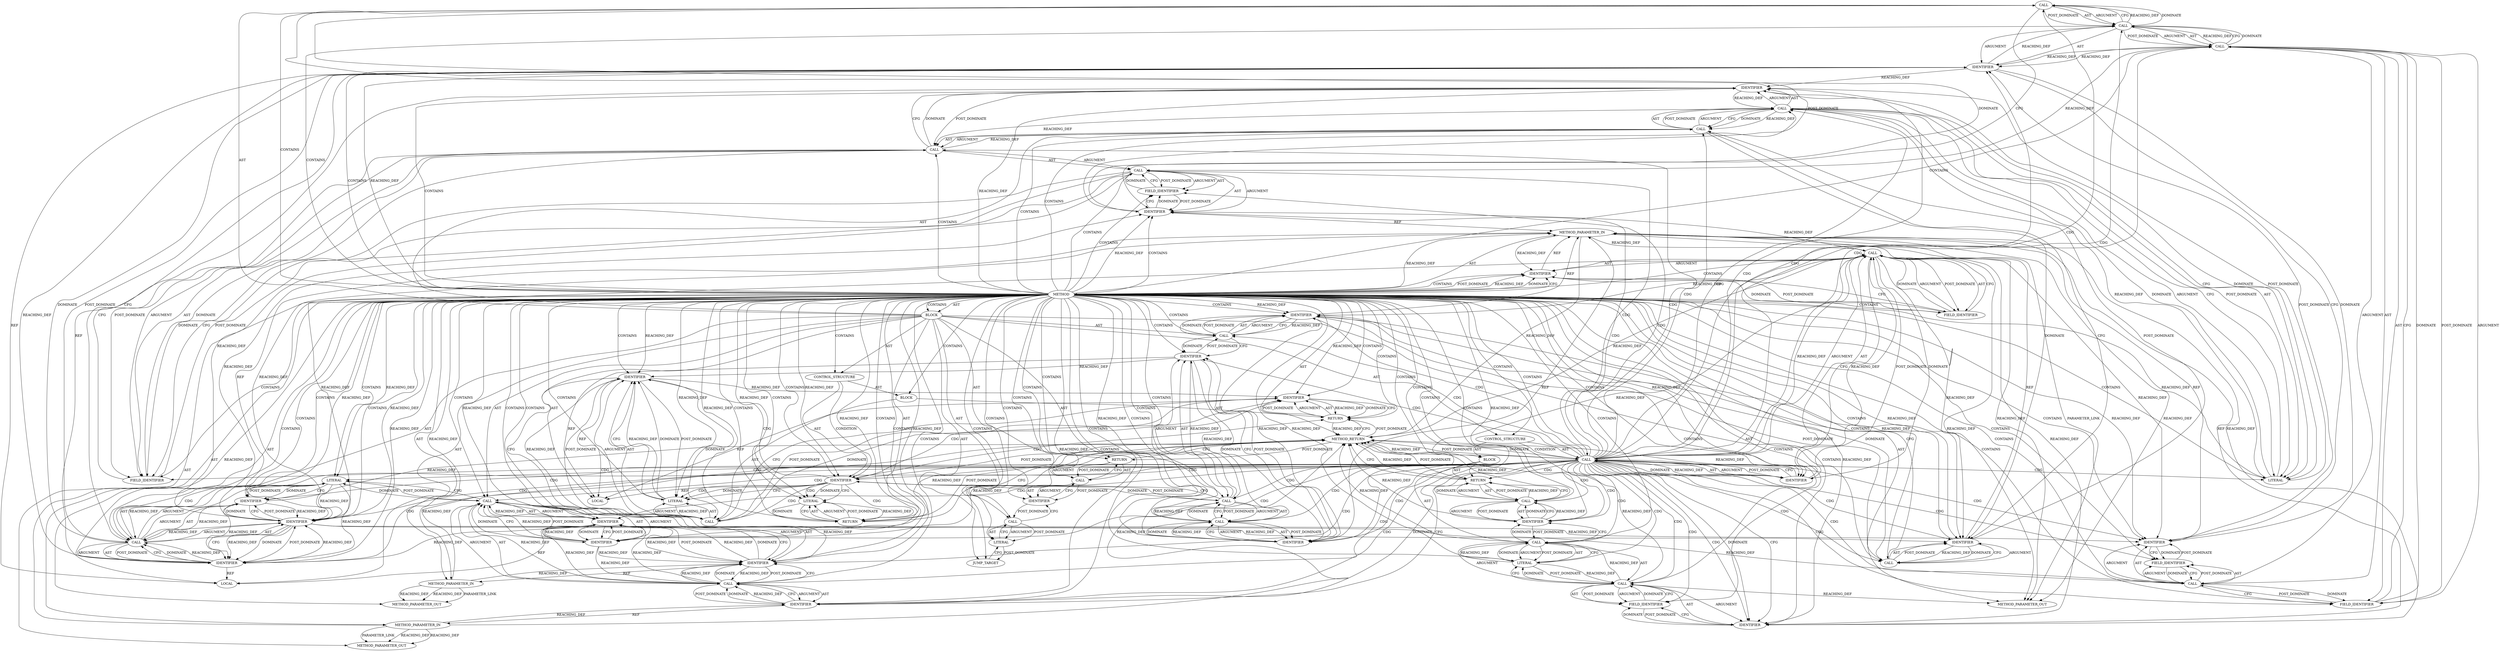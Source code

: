 digraph {
  7905 [label=CALL ORDER=6 ARGUMENT_INDEX=-1 CODE="WARN_ON(connect_seq <= con->v2.connect_seq)" COLUMN_NUMBER=2 METHOD_FULL_NAME="WARN_ON" LINE_NUMBER=2419 TYPE_FULL_NAME="<empty>" DISPATCH_TYPE="STATIC_DISPATCH" SIGNATURE="" NAME="WARN_ON"]
  7924 [label=CALL ORDER=9 ARGUMENT_INDEX=-1 CODE="reset_out_kvecs(con)" COLUMN_NUMBER=2 METHOD_FULL_NAME="reset_out_kvecs" LINE_NUMBER=2424 TYPE_FULL_NAME="<empty>" DISPATCH_TYPE="STATIC_DISPATCH" SIGNATURE="" NAME="reset_out_kvecs"]
  7891 [label=RETURN ORDER=2 ARGUMENT_INDEX=-1 CODE="return -EINVAL;" COLUMN_NUMBER=3 LINE_NUMBER=2413]
  7879 [label=CONTROL_STRUCTURE CONTROL_STRUCTURE_TYPE="IF" ORDER=3 PARSER_TYPE_NAME="CASTIfStatement" ARGUMENT_INDEX=-1 CODE="if (con->state != CEPH_CON_S_V2_SESSION_RECONNECT)" COLUMN_NUMBER=2 LINE_NUMBER=2411]
  7892 [label=CALL ORDER=1 ARGUMENT_INDEX=-1 CODE="-EINVAL" COLUMN_NUMBER=10 METHOD_FULL_NAME="<operator>.minus" LINE_NUMBER=2413 TYPE_FULL_NAME="<empty>" DISPATCH_TYPE="STATIC_DISPATCH" SIGNATURE="" NAME="<operator>.minus"]
  7913 [label=CALL ORDER=7 ARGUMENT_INDEX=-1 CODE="con->v2.connect_seq = connect_seq + 1" COLUMN_NUMBER=2 METHOD_FULL_NAME="<operator>.assignment" LINE_NUMBER=2420 TYPE_FULL_NAME="<empty>" DISPATCH_TYPE="STATIC_DISPATCH" SIGNATURE="" NAME="<operator>.assignment"]
  13186 [label=METHOD_PARAMETER_OUT ORDER=2 CODE="void *p" IS_VARIADIC=false COLUMN_NUMBER=6 LINE_NUMBER=2406 TYPE_FULL_NAME="void*" EVALUATION_STRATEGY="BY_VALUE" INDEX=2 NAME="p"]
  7925 [label=IDENTIFIER ORDER=1 ARGUMENT_INDEX=1 CODE="con" COLUMN_NUMBER=18 LINE_NUMBER=2424 TYPE_FULL_NAME="ceph_connection*" NAME="con"]
  7886 [label=CALL ORDER=1 ARGUMENT_INDEX=-1 CODE="con->error_msg = \"protocol error, unexpected session_retry\"" COLUMN_NUMBER=3 METHOD_FULL_NAME="<operator>.assignment" LINE_NUMBER=2412 TYPE_FULL_NAME="<empty>" DISPATCH_TYPE="STATIC_DISPATCH" SIGNATURE="" NAME="<operator>.assignment"]
  7939 [label=LITERAL ORDER=1 ARGUMENT_INDEX=-1 CODE="0" COLUMN_NUMBER=9 LINE_NUMBER=2431 TYPE_FULL_NAME="int"]
  7919 [label=CALL ORDER=2 ARGUMENT_INDEX=2 CODE="connect_seq + 1" COLUMN_NUMBER=24 METHOD_FULL_NAME="<operator>.addition" LINE_NUMBER=2420 TYPE_FULL_NAME="<empty>" DISPATCH_TYPE="STATIC_DISPATCH" SIGNATURE="" NAME="<operator>.addition"]
  7878 [label=LOCAL ORDER=2 CODE="int ret" COLUMN_NUMBER=6 LINE_NUMBER=2409 TYPE_FULL_NAME="int" NAME="ret"]
  7921 [label=LITERAL ORDER=2 ARGUMENT_INDEX=2 CODE="1" COLUMN_NUMBER=38 LINE_NUMBER=2420 TYPE_FULL_NAME="int"]
  7945 [label=IDENTIFIER ORDER=1 ARGUMENT_INDEX=1 CODE="EINVAL" COLUMN_NUMBER=10 LINE_NUMBER=2435 TYPE_FULL_NAME="ANY" NAME="EINVAL"]
  7923 [label=IDENTIFIER ORDER=1 ARGUMENT_INDEX=1 CODE="con" COLUMN_NUMBER=17 LINE_NUMBER=2422 TYPE_FULL_NAME="ceph_connection*" NAME="con"]
  7898 [label=IDENTIFIER ORDER=3 ARGUMENT_INDEX=3 CODE="connect_seq" COLUMN_NUMBER=31 LINE_NUMBER=2416 TYPE_FULL_NAME="u64" NAME="connect_seq"]
  7929 [label=IDENTIFIER ORDER=1 ARGUMENT_INDEX=1 CODE="con" COLUMN_NUMBER=34 LINE_NUMBER=2425 TYPE_FULL_NAME="ceph_connection*" NAME="con"]
  7907 [label=IDENTIFIER ORDER=1 ARGUMENT_INDEX=1 CODE="connect_seq" COLUMN_NUMBER=10 LINE_NUMBER=2419 TYPE_FULL_NAME="u64" NAME="connect_seq"]
  7943 [label=RETURN ORDER=15 ARGUMENT_INDEX=-1 CODE="return -EINVAL;" COLUMN_NUMBER=2 LINE_NUMBER=2435]
  7926 [label=CALL ORDER=10 ARGUMENT_INDEX=-1 CODE="ret = prepare_session_reconnect(con)" COLUMN_NUMBER=2 METHOD_FULL_NAME="<operator>.assignment" LINE_NUMBER=2425 TYPE_FULL_NAME="<empty>" DISPATCH_TYPE="STATIC_DISPATCH" SIGNATURE="" NAME="<operator>.assignment"]
  7909 [label=CALL ORDER=1 ARGUMENT_INDEX=1 CODE="con->v2" COLUMN_NUMBER=25 METHOD_FULL_NAME="<operator>.indirectFieldAccess" LINE_NUMBER=2419 TYPE_FULL_NAME="<empty>" DISPATCH_TYPE="STATIC_DISPATCH" SIGNATURE="" NAME="<operator>.indirectFieldAccess"]
  7911 [label=FIELD_IDENTIFIER ORDER=2 ARGUMENT_INDEX=2 CODE="v2" COLUMN_NUMBER=25 LINE_NUMBER=2419 CANONICAL_NAME="v2"]
  7889 [label=FIELD_IDENTIFIER ORDER=2 ARGUMENT_INDEX=2 CODE="error_msg" COLUMN_NUMBER=3 LINE_NUMBER=2412 CANONICAL_NAME="error_msg"]
  7917 [label=FIELD_IDENTIFIER ORDER=2 ARGUMENT_INDEX=2 CODE="v2" COLUMN_NUMBER=2 LINE_NUMBER=2420 CANONICAL_NAME="v2"]
  7902 [label=IDENTIFIER ORDER=2 ARGUMENT_INDEX=2 CODE="__func__" COLUMN_NUMBER=39 LINE_NUMBER=2418 TYPE_FULL_NAME="ANY" NAME="__func__"]
  7940 [label=JUMP_TARGET ORDER=13 PARSER_TYPE_NAME="CASTLabelStatement" ARGUMENT_INDEX=-1 CODE="bad:
	pr_err(\"failed to decode session_retry\\n\");" COLUMN_NUMBER=1 LINE_NUMBER=2433 NAME="bad"]
  7920 [label=IDENTIFIER ORDER=1 ARGUMENT_INDEX=1 CODE="connect_seq" COLUMN_NUMBER=24 LINE_NUMBER=2420 TYPE_FULL_NAME="u64" NAME="connect_seq"]
  7894 [label=CALL ORDER=4 ARGUMENT_INDEX=-1 CODE="ceph_decode_64_safe(&p, end, connect_seq, bad)" COLUMN_NUMBER=2 METHOD_FULL_NAME="ceph_decode_64_safe" LINE_NUMBER=2416 TYPE_FULL_NAME="<empty>" DISPATCH_TYPE="STATIC_DISPATCH" SIGNATURE="" NAME="ceph_decode_64_safe"]
  13187 [label=METHOD_PARAMETER_OUT ORDER=3 CODE="void *end" IS_VARIADIC=false COLUMN_NUMBER=15 LINE_NUMBER=2406 TYPE_FULL_NAME="void*" EVALUATION_STRATEGY="BY_VALUE" INDEX=3 NAME="end"]
  7881 [label=CALL ORDER=1 ARGUMENT_INDEX=1 CODE="con->state" COLUMN_NUMBER=6 METHOD_FULL_NAME="<operator>.indirectFieldAccess" LINE_NUMBER=2411 TYPE_FULL_NAME="<empty>" DISPATCH_TYPE="STATIC_DISPATCH" SIGNATURE="" NAME="<operator>.indirectFieldAccess"]
  7895 [label=CALL ORDER=1 ARGUMENT_INDEX=1 CODE="&p" COLUMN_NUMBER=22 METHOD_FULL_NAME="<operator>.addressOf" LINE_NUMBER=2416 TYPE_FULL_NAME="<empty>" DISPATCH_TYPE="STATIC_DISPATCH" SIGNATURE="" NAME="<operator>.addressOf"]
  7885 [label=BLOCK ORDER=2 ARGUMENT_INDEX=-1 CODE="{
		con->error_msg = \"protocol error, unexpected session_retry\";
		return -EINVAL;
	}" COLUMN_NUMBER=53 LINE_NUMBER=2411 TYPE_FULL_NAME="void"]
  7941 [label=CALL ORDER=14 ARGUMENT_INDEX=-1 CODE="pr_err(\"failed to decode session_retry\\n\")" COLUMN_NUMBER=2 METHOD_FULL_NAME="pr_err" LINE_NUMBER=2434 TYPE_FULL_NAME="<empty>" DISPATCH_TYPE="STATIC_DISPATCH" SIGNATURE="" NAME="pr_err"]
  7882 [label=IDENTIFIER ORDER=1 ARGUMENT_INDEX=1 CODE="con" COLUMN_NUMBER=6 LINE_NUMBER=2411 TYPE_FULL_NAME="ceph_connection*" NAME="con"]
  7935 [label=IDENTIFIER ORDER=2 ARGUMENT_INDEX=2 CODE="ret" COLUMN_NUMBER=59 LINE_NUMBER=2427 TYPE_FULL_NAME="int" NAME="ret"]
  7936 [label=RETURN ORDER=2 ARGUMENT_INDEX=-1 CODE="return ret;" COLUMN_NUMBER=3 LINE_NUMBER=2428]
  7931 [label=IDENTIFIER ORDER=1 ARGUMENT_INDEX=-1 CODE="ret" COLUMN_NUMBER=6 LINE_NUMBER=2426 TYPE_FULL_NAME="int" NAME="ret"]
  7944 [label=CALL ORDER=1 ARGUMENT_INDEX=-1 CODE="-EINVAL" COLUMN_NUMBER=9 METHOD_FULL_NAME="<operator>.minus" LINE_NUMBER=2435 TYPE_FULL_NAME="<empty>" DISPATCH_TYPE="STATIC_DISPATCH" SIGNATURE="" NAME="<operator>.minus"]
  7914 [label=CALL ORDER=1 ARGUMENT_INDEX=1 CODE="con->v2.connect_seq" COLUMN_NUMBER=2 METHOD_FULL_NAME="<operator>.fieldAccess" LINE_NUMBER=2420 TYPE_FULL_NAME="<empty>" DISPATCH_TYPE="STATIC_DISPATCH" SIGNATURE="" NAME="<operator>.fieldAccess"]
  7884 [label=IDENTIFIER ORDER=2 ARGUMENT_INDEX=2 CODE="CEPH_CON_S_V2_SESSION_RECONNECT" COLUMN_NUMBER=20 LINE_NUMBER=2411 TYPE_FULL_NAME="ANY" NAME="CEPH_CON_S_V2_SESSION_RECONNECT"]
  7918 [label=FIELD_IDENTIFIER ORDER=2 ARGUMENT_INDEX=2 CODE="connect_seq" COLUMN_NUMBER=2 LINE_NUMBER=2420 CANONICAL_NAME="connect_seq"]
  7873 [label=METHOD_PARAMETER_IN ORDER=1 CODE="struct ceph_connection *con" IS_VARIADIC=false COLUMN_NUMBER=34 LINE_NUMBER=2405 TYPE_FULL_NAME="ceph_connection*" EVALUATION_STRATEGY="BY_VALUE" INDEX=1 NAME="con"]
  7937 [label=IDENTIFIER ORDER=1 ARGUMENT_INDEX=-1 CODE="ret" COLUMN_NUMBER=10 LINE_NUMBER=2428 TYPE_FULL_NAME="int" NAME="ret"]
  7928 [label=CALL ORDER=2 ARGUMENT_INDEX=2 CODE="prepare_session_reconnect(con)" COLUMN_NUMBER=8 METHOD_FULL_NAME="prepare_session_reconnect" LINE_NUMBER=2425 TYPE_FULL_NAME="<empty>" DISPATCH_TYPE="STATIC_DISPATCH" SIGNATURE="" NAME="prepare_session_reconnect"]
  7877 [label=LOCAL ORDER=1 CODE="u64 connect_seq" COLUMN_NUMBER=6 LINE_NUMBER=2408 TYPE_FULL_NAME="u64" NAME="connect_seq"]
  7933 [label=CALL ORDER=1 ARGUMENT_INDEX=-1 CODE="pr_err(\"prepare_session_reconnect (cseq) failed: %d\\n\", ret)" COLUMN_NUMBER=3 METHOD_FULL_NAME="pr_err" LINE_NUMBER=2427 TYPE_FULL_NAME="<empty>" DISPATCH_TYPE="STATIC_DISPATCH" SIGNATURE="" NAME="pr_err"]
  7874 [label=METHOD_PARAMETER_IN ORDER=2 CODE="void *p" IS_VARIADIC=false COLUMN_NUMBER=6 LINE_NUMBER=2406 TYPE_FULL_NAME="void*" EVALUATION_STRATEGY="BY_VALUE" INDEX=2 NAME="p"]
  7872 [label=METHOD COLUMN_NUMBER=1 LINE_NUMBER=2405 COLUMN_NUMBER_END=1 IS_EXTERNAL=false SIGNATURE="int process_session_retry (ceph_connection*,void*,void*)" NAME="process_session_retry" AST_PARENT_TYPE="TYPE_DECL" AST_PARENT_FULL_NAME="file_code_old-a282a2f-decode_preamble-523.c:<global>" ORDER=97 CODE="static int process_session_retry(struct ceph_connection *con,
				 void *p, void *end)
{
	u64 connect_seq;
	int ret;

	if (con->state != CEPH_CON_S_V2_SESSION_RECONNECT) {
		con->error_msg = \"protocol error, unexpected session_retry\";
		return -EINVAL;
	}

	ceph_decode_64_safe(&p, end, connect_seq, bad);

	dout(\"%s con %p connect_seq %llu\\n\", __func__, con, connect_seq);
	WARN_ON(connect_seq <= con->v2.connect_seq);
	con->v2.connect_seq = connect_seq + 1;

	free_conn_bufs(con);

	reset_out_kvecs(con);
	ret = prepare_session_reconnect(con);
	if (ret) {
		pr_err(\"prepare_session_reconnect (cseq) failed: %d\\n\", ret);
		return ret;
	}

	return 0;

bad:
	pr_err(\"failed to decode session_retry\\n\");
	return -EINVAL;
}" FULL_NAME="process_session_retry" LINE_NUMBER_END=2436 FILENAME="file_code_old-a282a2f-decode_preamble-523.c"]
  7922 [label=CALL ORDER=8 ARGUMENT_INDEX=-1 CODE="free_conn_bufs(con)" COLUMN_NUMBER=2 METHOD_FULL_NAME="free_conn_bufs" LINE_NUMBER=2422 TYPE_FULL_NAME="<empty>" DISPATCH_TYPE="STATIC_DISPATCH" SIGNATURE="" NAME="free_conn_bufs"]
  7903 [label=IDENTIFIER ORDER=3 ARGUMENT_INDEX=3 CODE="con" COLUMN_NUMBER=49 LINE_NUMBER=2418 TYPE_FULL_NAME="ceph_connection*" NAME="con"]
  7904 [label=IDENTIFIER ORDER=4 ARGUMENT_INDEX=4 CODE="connect_seq" COLUMN_NUMBER=54 LINE_NUMBER=2418 TYPE_FULL_NAME="u64" NAME="connect_seq"]
  7890 [label=LITERAL ORDER=2 ARGUMENT_INDEX=2 CODE="\"protocol error, unexpected session_retry\"" COLUMN_NUMBER=20 LINE_NUMBER=2412 TYPE_FULL_NAME="char"]
  7930 [label=CONTROL_STRUCTURE CONTROL_STRUCTURE_TYPE="IF" ORDER=11 PARSER_TYPE_NAME="CASTIfStatement" ARGUMENT_INDEX=-1 CODE="if (ret)" COLUMN_NUMBER=2 LINE_NUMBER=2426]
  7906 [label=CALL ORDER=1 ARGUMENT_INDEX=1 CODE="connect_seq <= con->v2.connect_seq" COLUMN_NUMBER=10 METHOD_FULL_NAME="<operator>.lessEqualsThan" LINE_NUMBER=2419 TYPE_FULL_NAME="<empty>" DISPATCH_TYPE="STATIC_DISPATCH" SIGNATURE="" NAME="<operator>.lessEqualsThan"]
  7888 [label=IDENTIFIER ORDER=1 ARGUMENT_INDEX=1 CODE="con" COLUMN_NUMBER=3 LINE_NUMBER=2412 TYPE_FULL_NAME="ceph_connection*" NAME="con"]
  7900 [label=CALL ORDER=5 ARGUMENT_INDEX=-1 CODE="dout(\"%s con %p connect_seq %llu\\n\", __func__, con, connect_seq)" COLUMN_NUMBER=2 METHOD_FULL_NAME="dout" LINE_NUMBER=2418 TYPE_FULL_NAME="<empty>" DISPATCH_TYPE="STATIC_DISPATCH" SIGNATURE="" NAME="dout"]
  7875 [label=METHOD_PARAMETER_IN ORDER=3 CODE="void *end" IS_VARIADIC=false COLUMN_NUMBER=15 LINE_NUMBER=2406 TYPE_FULL_NAME="void*" EVALUATION_STRATEGY="BY_VALUE" INDEX=3 NAME="end"]
  7897 [label=IDENTIFIER ORDER=2 ARGUMENT_INDEX=2 CODE="end" COLUMN_NUMBER=26 LINE_NUMBER=2416 TYPE_FULL_NAME="void*" NAME="end"]
  7942 [label=LITERAL ORDER=1 ARGUMENT_INDEX=1 CODE="\"failed to decode session_retry\\n\"" COLUMN_NUMBER=9 LINE_NUMBER=2434 TYPE_FULL_NAME="char"]
  7896 [label=IDENTIFIER ORDER=1 ARGUMENT_INDEX=1 CODE="p" COLUMN_NUMBER=23 LINE_NUMBER=2416 TYPE_FULL_NAME="void*" NAME="p"]
  7932 [label=BLOCK ORDER=2 ARGUMENT_INDEX=-1 CODE="{
		pr_err(\"prepare_session_reconnect (cseq) failed: %d\\n\", ret);
		return ret;
	}" COLUMN_NUMBER=11 LINE_NUMBER=2426 TYPE_FULL_NAME="void"]
  7887 [label=CALL ORDER=1 ARGUMENT_INDEX=1 CODE="con->error_msg" COLUMN_NUMBER=3 METHOD_FULL_NAME="<operator>.indirectFieldAccess" LINE_NUMBER=2412 TYPE_FULL_NAME="<empty>" DISPATCH_TYPE="STATIC_DISPATCH" SIGNATURE="" NAME="<operator>.indirectFieldAccess"]
  7899 [label=IDENTIFIER ORDER=4 ARGUMENT_INDEX=4 CODE="bad" COLUMN_NUMBER=44 LINE_NUMBER=2416 TYPE_FULL_NAME="ANY" NAME="bad"]
  7880 [label=CALL ORDER=1 ARGUMENT_INDEX=-1 CODE="con->state != CEPH_CON_S_V2_SESSION_RECONNECT" COLUMN_NUMBER=6 METHOD_FULL_NAME="<operator>.notEquals" LINE_NUMBER=2411 TYPE_FULL_NAME="<empty>" DISPATCH_TYPE="STATIC_DISPATCH" SIGNATURE="" NAME="<operator>.notEquals"]
  7893 [label=IDENTIFIER ORDER=1 ARGUMENT_INDEX=1 CODE="EINVAL" COLUMN_NUMBER=11 LINE_NUMBER=2413 TYPE_FULL_NAME="ANY" NAME="EINVAL"]
  7938 [label=RETURN ORDER=12 ARGUMENT_INDEX=-1 CODE="return 0;" COLUMN_NUMBER=2 LINE_NUMBER=2431]
  7901 [label=LITERAL ORDER=1 ARGUMENT_INDEX=1 CODE="\"%s con %p connect_seq %llu\\n\"" COLUMN_NUMBER=7 LINE_NUMBER=2418 TYPE_FULL_NAME="char"]
  13185 [label=METHOD_PARAMETER_OUT ORDER=1 CODE="struct ceph_connection *con" IS_VARIADIC=false COLUMN_NUMBER=34 LINE_NUMBER=2405 TYPE_FULL_NAME="ceph_connection*" EVALUATION_STRATEGY="BY_VALUE" INDEX=1 NAME="con"]
  7916 [label=IDENTIFIER ORDER=1 ARGUMENT_INDEX=1 CODE="con" COLUMN_NUMBER=2 LINE_NUMBER=2420 TYPE_FULL_NAME="ceph_connection*" NAME="con"]
  7912 [label=FIELD_IDENTIFIER ORDER=2 ARGUMENT_INDEX=2 CODE="connect_seq" COLUMN_NUMBER=25 LINE_NUMBER=2419 CANONICAL_NAME="connect_seq"]
  7927 [label=IDENTIFIER ORDER=1 ARGUMENT_INDEX=1 CODE="ret" COLUMN_NUMBER=2 LINE_NUMBER=2425 TYPE_FULL_NAME="int" NAME="ret"]
  7910 [label=IDENTIFIER ORDER=1 ARGUMENT_INDEX=1 CODE="con" COLUMN_NUMBER=25 LINE_NUMBER=2419 TYPE_FULL_NAME="ceph_connection*" NAME="con"]
  7908 [label=CALL ORDER=2 ARGUMENT_INDEX=2 CODE="con->v2.connect_seq" COLUMN_NUMBER=25 METHOD_FULL_NAME="<operator>.fieldAccess" LINE_NUMBER=2419 TYPE_FULL_NAME="<empty>" DISPATCH_TYPE="STATIC_DISPATCH" SIGNATURE="" NAME="<operator>.fieldAccess"]
  7883 [label=FIELD_IDENTIFIER ORDER=2 ARGUMENT_INDEX=2 CODE="state" COLUMN_NUMBER=6 LINE_NUMBER=2411 CANONICAL_NAME="state"]
  7915 [label=CALL ORDER=1 ARGUMENT_INDEX=1 CODE="con->v2" COLUMN_NUMBER=2 METHOD_FULL_NAME="<operator>.indirectFieldAccess" LINE_NUMBER=2420 TYPE_FULL_NAME="<empty>" DISPATCH_TYPE="STATIC_DISPATCH" SIGNATURE="" NAME="<operator>.indirectFieldAccess"]
  7946 [label=METHOD_RETURN ORDER=5 CODE="RET" COLUMN_NUMBER=1 LINE_NUMBER=2405 TYPE_FULL_NAME="int" EVALUATION_STRATEGY="BY_VALUE"]
  7876 [label=BLOCK ORDER=4 ARGUMENT_INDEX=-1 CODE="{
	u64 connect_seq;
	int ret;

	if (con->state != CEPH_CON_S_V2_SESSION_RECONNECT) {
		con->error_msg = \"protocol error, unexpected session_retry\";
		return -EINVAL;
	}

	ceph_decode_64_safe(&p, end, connect_seq, bad);

	dout(\"%s con %p connect_seq %llu\\n\", __func__, con, connect_seq);
	WARN_ON(connect_seq <= con->v2.connect_seq);
	con->v2.connect_seq = connect_seq + 1;

	free_conn_bufs(con);

	reset_out_kvecs(con);
	ret = prepare_session_reconnect(con);
	if (ret) {
		pr_err(\"prepare_session_reconnect (cseq) failed: %d\\n\", ret);
		return ret;
	}

	return 0;

bad:
	pr_err(\"failed to decode session_retry\\n\");
	return -EINVAL;
}" COLUMN_NUMBER=1 LINE_NUMBER=2407 TYPE_FULL_NAME="void"]
  7934 [label=LITERAL ORDER=1 ARGUMENT_INDEX=1 CODE="\"prepare_session_reconnect (cseq) failed: %d\\n\"" COLUMN_NUMBER=10 LINE_NUMBER=2427 TYPE_FULL_NAME="char"]
  7906 -> 7907 [label=AST ]
  7876 -> 7900 [label=AST ]
  7872 -> 7939 [label=CONTAINS ]
  7890 -> 7887 [label=POST_DOMINATE ]
  7876 -> 7926 [label=AST ]
  7904 -> 7900 [label=CFG ]
  7913 -> 7919 [label=AST ]
  7941 -> 7942 [label=ARGUMENT ]
  7872 -> 7888 [label=CONTAINS ]
  7928 -> 7929 [label=AST ]
  7912 -> 7908 [label=CFG ]
  7872 -> 7897 [label=CONTAINS ]
  7898 -> 7897 [label=REACHING_DEF VARIABLE="connect_seq"]
  7926 -> 7931 [label=DOMINATE ]
  7881 -> 7903 [label=REACHING_DEF VARIABLE="con->state"]
  7902 -> 7904 [label=REACHING_DEF VARIABLE="__func__"]
  7907 -> 7877 [label=REF ]
  7880 -> 7908 [label=CDG ]
  7880 -> 7888 [label=CDG ]
  7936 -> 7937 [label=POST_DOMINATE ]
  7899 -> 7946 [label=REACHING_DEF VARIABLE="bad"]
  7909 -> 7911 [label=POST_DOMINATE ]
  7880 -> 7920 [label=CDG ]
  7885 -> 7886 [label=AST ]
  7876 -> 7894 [label=AST ]
  7873 -> 7946 [label=REACHING_DEF VARIABLE="con"]
  7880 -> 7884 [label=POST_DOMINATE ]
  7903 -> 7910 [label=REACHING_DEF VARIABLE="con"]
  7926 -> 7927 [label=ARGUMENT ]
  7909 -> 7911 [label=AST ]
  7906 -> 7908 [label=POST_DOMINATE ]
  7897 -> 7894 [label=REACHING_DEF VARIABLE="end"]
  7908 -> 7915 [label=REACHING_DEF VARIABLE="con->v2.connect_seq"]
  7880 -> 7899 [label=CDG ]
  7899 -> 7894 [label=DOMINATE ]
  7928 -> 7927 [label=REACHING_DEF VARIABLE="prepare_session_reconnect(con)"]
  7893 -> 7892 [label=DOMINATE ]
  7903 -> 7902 [label=POST_DOMINATE ]
  7907 -> 7908 [label=REACHING_DEF VARIABLE="connect_seq"]
  7902 -> 7946 [label=REACHING_DEF VARIABLE="__func__"]
  7876 -> 7922 [label=AST ]
  7883 -> 7882 [label=POST_DOMINATE ]
  7907 -> 7900 [label=POST_DOMINATE ]
  7929 -> 7927 [label=POST_DOMINATE ]
  7873 -> 7881 [label=REACHING_DEF VARIABLE="con"]
  7936 -> 7946 [label=REACHING_DEF VARIABLE="<RET>"]
  7880 -> 7888 [label=DOMINATE ]
  7904 -> 7907 [label=REACHING_DEF VARIABLE="connect_seq"]
  7887 -> 7889 [label=AST ]
  7922 -> 7923 [label=ARGUMENT ]
  7881 -> 7910 [label=REACHING_DEF VARIABLE="con->state"]
  7872 -> 7904 [label=REACHING_DEF VARIABLE=""]
  7873 -> 13185 [label=REACHING_DEF VARIABLE="con"]
  7873 -> 13185 [label=REACHING_DEF VARIABLE="con"]
  7903 -> 7923 [label=REACHING_DEF VARIABLE="con"]
  7875 -> 7897 [label=REACHING_DEF VARIABLE="end"]
  7872 -> 7930 [label=CONTAINS ]
  7872 -> 7925 [label=CONTAINS ]
  7892 -> 7893 [label=ARGUMENT ]
  7881 -> 7883 [label=POST_DOMINATE ]
  7872 -> 7933 [label=CONTAINS ]
  7941 -> 7945 [label=CFG ]
  7896 -> 7895 [label=DOMINATE ]
  7872 -> 7917 [label=CONTAINS ]
  7927 -> 7929 [label=CFG ]
  7899 -> 7894 [label=CFG ]
  7872 -> 7882 [label=REACHING_DEF VARIABLE=""]
  7931 -> 7926 [label=POST_DOMINATE ]
  7918 -> 7915 [label=POST_DOMINATE ]
  7872 -> 7888 [label=REACHING_DEF VARIABLE=""]
  7895 -> 7897 [label=CFG ]
  7900 -> 7902 [label=ARGUMENT ]
  7896 -> 7895 [label=REACHING_DEF VARIABLE="p"]
  7928 -> 7926 [label=REACHING_DEF VARIABLE="prepare_session_reconnect(con)"]
  7921 -> 7919 [label=REACHING_DEF VARIABLE="1"]
  7909 -> 7910 [label=ARGUMENT ]
  7931 -> 7934 [label=CFG ]
  7872 -> 7935 [label=REACHING_DEF VARIABLE=""]
  7934 -> 7933 [label=REACHING_DEF VARIABLE="\"prepare_session_reconnect (cseq) failed: %d\\n\""]
  7944 -> 7943 [label=CFG ]
  7872 -> 7913 [label=CONTAINS ]
  7938 -> 7939 [label=AST ]
  7876 -> 7941 [label=AST ]
  7872 -> 7873 [label=REACHING_DEF VARIABLE=""]
  7889 -> 7888 [label=POST_DOMINATE ]
  7927 -> 7935 [label=REACHING_DEF VARIABLE="ret"]
  7915 -> 7916 [label=ARGUMENT ]
  7934 -> 7935 [label=DOMINATE ]
  7917 -> 7916 [label=POST_DOMINATE ]
  7908 -> 7909 [label=AST ]
  7933 -> 7934 [label=AST ]
  7890 -> 7886 [label=CFG ]
  7897 -> 7898 [label=REACHING_DEF VARIABLE="end"]
  7893 -> 7892 [label=CFG ]
  7910 -> 7911 [label=DOMINATE ]
  7926 -> 7928 [label=POST_DOMINATE ]
  7903 -> 7909 [label=REACHING_DEF VARIABLE="con"]
  7872 -> 7910 [label=REACHING_DEF VARIABLE=""]
  7914 -> 7918 [label=AST ]
  7930 -> 7931 [label=AST ]
  7931 -> 7939 [label=CDG ]
  7934 -> 7935 [label=CFG ]
  7880 -> 7896 [label=CDG ]
  7886 -> 7893 [label=CFG ]
  7946 -> 7880 [label=POST_DOMINATE ]
  7872 -> 7923 [label=REACHING_DEF VARIABLE=""]
  7894 -> 7895 [label=ARGUMENT ]
  7875 -> 13187 [label=PARAMETER_LINK ]
  7915 -> 7916 [label=AST ]
  7925 -> 7924 [label=CFG ]
  7873 -> 13185 [label=PARAMETER_LINK ]
  7872 -> 7941 [label=CONTAINS ]
  7907 -> 7906 [label=REACHING_DEF VARIABLE="connect_seq"]
  7880 -> 7923 [label=CDG ]
  7887 -> 7888 [label=AST ]
  7872 -> 7902 [label=REACHING_DEF VARIABLE=""]
  7931 -> 7935 [label=CDG ]
  7904 -> 7877 [label=REF ]
  7923 -> 7873 [label=REF ]
  7937 -> 7878 [label=REF ]
  7880 -> 7893 [label=CDG ]
  7898 -> 7894 [label=REACHING_DEF VARIABLE="connect_seq"]
  7876 -> 7913 [label=AST ]
  7880 -> 7903 [label=CDG ]
  7886 -> 7890 [label=ARGUMENT ]
  7940 -> 7942 [label=CFG ]
  7872 -> 7876 [label=AST ]
  7873 -> 7882 [label=REACHING_DEF VARIABLE="con"]
  7896 -> 7895 [label=CFG ]
  7899 -> 7894 [label=REACHING_DEF VARIABLE="bad"]
  7880 -> 7895 [label=CDG ]
  7893 -> 7946 [label=REACHING_DEF VARIABLE="EINVAL"]
  7891 -> 7946 [label=CFG ]
  7872 -> 7882 [label=DOMINATE ]
  7894 -> 7897 [label=ARGUMENT ]
  7880 -> 7946 [label=REACHING_DEF VARIABLE="con->state != CEPH_CON_S_V2_SESSION_RECONNECT"]
  7936 -> 7937 [label=ARGUMENT ]
  7880 -> 7907 [label=CDG ]
  7897 -> 7895 [label=POST_DOMINATE ]
  7941 -> 7942 [label=POST_DOMINATE ]
  7900 -> 7903 [label=ARGUMENT ]
  7914 -> 7915 [label=AST ]
  7943 -> 7944 [label=AST ]
  7880 -> 7881 [label=ARGUMENT ]
  7894 -> 7899 [label=POST_DOMINATE ]
  7881 -> 7888 [label=REACHING_DEF VARIABLE="con->state"]
  7939 -> 7938 [label=REACHING_DEF VARIABLE="0"]
  7905 -> 7906 [label=POST_DOMINATE ]
  7894 -> 7899 [label=AST ]
  7923 -> 7922 [label=REACHING_DEF VARIABLE="con"]
  7872 -> 7929 [label=REACHING_DEF VARIABLE=""]
  7880 -> 7904 [label=CDG ]
  7884 -> 7881 [label=REACHING_DEF VARIABLE="CEPH_CON_S_V2_SESSION_RECONNECT"]
  7881 -> 7880 [label=REACHING_DEF VARIABLE="con->state"]
  7897 -> 7898 [label=DOMINATE ]
  7876 -> 7930 [label=AST ]
  7872 -> 7934 [label=REACHING_DEF VARIABLE=""]
  7922 -> 7923 [label=AST ]
  7880 -> 7911 [label=CDG ]
  7893 -> 7892 [label=REACHING_DEF VARIABLE="EINVAL"]
  7872 -> 7914 [label=CONTAINS ]
  7895 -> 7896 [label=ARGUMENT ]
  7919 -> 7921 [label=POST_DOMINATE ]
  7926 -> 7927 [label=AST ]
  7922 -> 7923 [label=POST_DOMINATE ]
  7880 -> 7946 [label=DOMINATE ]
  7911 -> 7909 [label=DOMINATE ]
  7881 -> 7883 [label=AST ]
  7887 -> 7888 [label=ARGUMENT ]
  7944 -> 7945 [label=POST_DOMINATE ]
  7880 -> 7889 [label=CDG ]
  7912 -> 7908 [label=DOMINATE ]
  7897 -> 7895 [label=REACHING_DEF VARIABLE="end"]
  7895 -> 7897 [label=REACHING_DEF VARIABLE="&p"]
  7919 -> 7920 [label=ARGUMENT ]
  7922 -> 7925 [label=CFG ]
  7880 -> 7910 [label=CDG ]
  7930 -> 7931 [label=CONDITION ]
  7901 -> 7902 [label=CFG ]
  7935 -> 7934 [label=POST_DOMINATE ]
  7903 -> 7873 [label=REF ]
  7924 -> 7925 [label=POST_DOMINATE ]
  7918 -> 7914 [label=DOMINATE ]
  7882 -> 7883 [label=CFG ]
  7872 -> 7880 [label=CONTAINS ]
  7931 -> 7878 [label=REF ]
  7890 -> 7887 [label=REACHING_DEF VARIABLE="\"protocol error, unexpected session_retry\""]
  7923 -> 7922 [label=DOMINATE ]
  7888 -> 7889 [label=CFG ]
  7872 -> 7876 [label=CONTAINS ]
  7905 -> 7916 [label=DOMINATE ]
  7872 -> 7889 [label=CONTAINS ]
  7900 -> 7907 [label=CFG ]
  7872 -> 7907 [label=REACHING_DEF VARIABLE=""]
  7922 -> 7925 [label=DOMINATE ]
  7909 -> 7912 [label=DOMINATE ]
  7894 -> 7898 [label=ARGUMENT ]
  7872 -> 7903 [label=REACHING_DEF VARIABLE=""]
  7931 -> 7933 [label=CDG ]
  7885 -> 7891 [label=AST ]
  7930 -> 7932 [label=AST ]
  7872 -> 7937 [label=CONTAINS ]
  7872 -> 7926 [label=CONTAINS ]
  7908 -> 7907 [label=REACHING_DEF VARIABLE="con->v2.connect_seq"]
  7933 -> 7935 [label=POST_DOMINATE ]
  7933 -> 7934 [label=ARGUMENT ]
  7872 -> 7944 [label=CONTAINS ]
  7938 -> 7939 [label=ARGUMENT ]
  7882 -> 7883 [label=DOMINATE ]
  7934 -> 7935 [label=REACHING_DEF VARIABLE="\"prepare_session_reconnect (cseq) failed: %d\\n\""]
  7872 -> 7937 [label=REACHING_DEF VARIABLE=""]
  7872 -> 7916 [label=CONTAINS ]
  7884 -> 7880 [label=CFG ]
  7872 -> 7919 [label=CONTAINS ]
  7913 -> 7919 [label=POST_DOMINATE ]
  7924 -> 7927 [label=CFG ]
  7872 -> 7921 [label=CONTAINS ]
  7872 -> 7892 [label=CONTAINS ]
  7914 -> 7915 [label=ARGUMENT ]
  7872 -> 7896 [label=REACHING_DEF VARIABLE=""]
  7931 -> 7939 [label=DOMINATE ]
  7881 -> 7882 [label=ARGUMENT ]
  7873 -> 7903 [label=REACHING_DEF VARIABLE="con"]
  7872 -> 7934 [label=CONTAINS ]
  7927 -> 7926 [label=REACHING_DEF VARIABLE="ret"]
  7872 -> 7938 [label=REACHING_DEF VARIABLE=""]
  7881 -> 13185 [label=REACHING_DEF VARIABLE="con->state"]
  7887 -> 7886 [label=REACHING_DEF VARIABLE="con->error_msg"]
  7920 -> 7921 [label=CFG ]
  7872 -> 7896 [label=CONTAINS ]
  7872 -> 7938 [label=CONTAINS ]
  7892 -> 7891 [label=REACHING_DEF VARIABLE="-EINVAL"]
  7903 -> 7916 [label=REACHING_DEF VARIABLE="con"]
  7936 -> 7937 [label=AST ]
  7873 -> 7888 [label=REACHING_DEF VARIABLE="con"]
  7923 -> 7922 [label=CFG ]
  7880 -> 7929 [label=CDG ]
  7880 -> 7921 [label=CDG ]
  7882 -> 7873 [label=REF ]
  7941 -> 7942 [label=AST ]
  7879 -> 7885 [label=AST ]
  7919 -> 7913 [label=CFG ]
  7933 -> 7935 [label=ARGUMENT ]
  7872 -> 7886 [label=CONTAINS ]
  7880 -> 7915 [label=CDG ]
  7928 -> 7926 [label=DOMINATE ]
  7872 -> 7916 [label=REACHING_DEF VARIABLE=""]
  7903 -> 7915 [label=REACHING_DEF VARIABLE="con"]
  7918 -> 7914 [label=CFG ]
  7880 -> 7917 [label=CDG ]
  7914 -> 7918 [label=POST_DOMINATE ]
  7902 -> 7903 [label=REACHING_DEF VARIABLE="__func__"]
  7872 -> 7910 [label=CONTAINS ]
  7872 -> 7904 [label=CONTAINS ]
  7931 -> 7938 [label=CDG ]
  7902 -> 7903 [label=DOMINATE ]
  7928 -> 7929 [label=POST_DOMINATE ]
  7908 -> 7912 [label=AST ]
  7938 -> 7946 [label=CFG ]
  7890 -> 7886 [label=REACHING_DEF VARIABLE="\"protocol error, unexpected session_retry\""]
  7880 -> 7886 [label=CDG ]
  7888 -> 7889 [label=DOMINATE ]
  7880 -> 7881 [label=AST ]
  7937 -> 7936 [label=REACHING_DEF VARIABLE="ret"]
  7938 -> 7939 [label=POST_DOMINATE ]
  7894 -> 7899 [label=ARGUMENT ]
  7913 -> 7923 [label=DOMINATE ]
  7891 -> 7892 [label=ARGUMENT ]
  7880 -> 7906 [label=CDG ]
  7879 -> 7880 [label=AST ]
  7906 -> 7907 [label=ARGUMENT ]
  7942 -> 7941 [label=CFG ]
  7881 -> 7884 [label=CFG ]
  7899 -> 7897 [label=REACHING_DEF VARIABLE="bad"]
  7894 -> 7901 [label=CFG ]
  7872 -> 13185 [label=AST ]
  7876 -> 7924 [label=AST ]
  7887 -> 7890 [label=CFG ]
  7908 -> 7912 [label=POST_DOMINATE ]
  7880 -> 7896 [label=DOMINATE ]
  7872 -> 7900 [label=CONTAINS ]
  7872 -> 7940 [label=CONTAINS ]
  7876 -> 7879 [label=AST ]
  7896 -> 7874 [label=REF ]
  7872 -> 7920 [label=CONTAINS ]
  7899 -> 7898 [label=POST_DOMINATE ]
  7901 -> 7902 [label=DOMINATE ]
  7901 -> 7900 [label=REACHING_DEF VARIABLE="\"%s con %p connect_seq %llu\\n\""]
  7880 -> 7884 [label=AST ]
  7872 -> 7893 [label=REACHING_DEF VARIABLE=""]
  7872 -> 7927 [label=CONTAINS ]
  7931 -> 7937 [label=CDG ]
  7893 -> 7886 [label=POST_DOMINATE ]
  7915 -> 7917 [label=POST_DOMINATE ]
  7914 -> 7920 [label=CFG ]
  7909 -> 7910 [label=AST ]
  7880 -> 7901 [label=CDG ]
  7894 -> 7901 [label=DOMINATE ]
  7894 -> 7895 [label=AST ]
  7880 -> 7924 [label=CDG ]
  7892 -> 7946 [label=REACHING_DEF VARIABLE="-EINVAL"]
  7928 -> 7926 [label=CFG ]
  7872 -> 7946 [label=AST ]
  7881 -> 7929 [label=REACHING_DEF VARIABLE="con->state"]
  7937 -> 7936 [label=DOMINATE ]
  7914 -> 7920 [label=DOMINATE ]
  7927 -> 7878 [label=REF ]
  7899 -> 7895 [label=REACHING_DEF VARIABLE="bad"]
  7901 -> 7904 [label=REACHING_DEF VARIABLE="\"%s con %p connect_seq %llu\\n\""]
  7919 -> 7913 [label=DOMINATE ]
  7872 -> 7879 [label=CONTAINS ]
  7916 -> 7917 [label=CFG ]
  7898 -> 7877 [label=REF ]
  7881 -> 7923 [label=REACHING_DEF VARIABLE="con->state"]
  7891 -> 7946 [label=REACHING_DEF VARIABLE="<RET>"]
  7884 -> 7881 [label=POST_DOMINATE ]
  7914 -> 7913 [label=REACHING_DEF VARIABLE="con->v2.connect_seq"]
  7880 -> 7912 [label=CDG ]
  7908 -> 7906 [label=REACHING_DEF VARIABLE="con->v2.connect_seq"]
  7900 -> 7904 [label=ARGUMENT ]
  7872 -> 7906 [label=CONTAINS ]
  7872 -> 7890 [label=CONTAINS ]
  7881 -> 7916 [label=REACHING_DEF VARIABLE="con->state"]
  7908 -> 7906 [label=CFG ]
  7872 -> 7936 [label=CONTAINS ]
  7917 -> 7915 [label=DOMINATE ]
  7910 -> 7873 [label=REF ]
  7882 -> 7872 [label=POST_DOMINATE ]
  7908 -> 7912 [label=ARGUMENT ]
  7886 -> 7946 [label=REACHING_DEF VARIABLE="con->error_msg = \"protocol error, unexpected session_retry\""]
  7925 -> 7873 [label=REF ]
  7881 -> 7946 [label=REACHING_DEF VARIABLE="con->state"]
  7874 -> 13186 [label=REACHING_DEF VARIABLE="p"]
  7874 -> 13186 [label=REACHING_DEF VARIABLE="p"]
  7931 -> 7939 [label=CFG ]
  7881 -> 7883 [label=ARGUMENT ]
  7925 -> 7929 [label=REACHING_DEF VARIABLE="con"]
  7904 -> 7903 [label=POST_DOMINATE ]
  7903 -> 7904 [label=CFG ]
  7908 -> 7909 [label=ARGUMENT ]
  7880 -> 7890 [label=CDG ]
  7891 -> 7892 [label=AST ]
  7926 -> 7928 [label=ARGUMENT ]
  7872 -> 7920 [label=REACHING_DEF VARIABLE=""]
  7872 -> 7897 [label=REACHING_DEF VARIABLE=""]
  7926 -> 7931 [label=CFG ]
  7931 -> 7934 [label=CDG ]
  7872 -> 7875 [label=AST ]
  7902 -> 7900 [label=REACHING_DEF VARIABLE="__func__"]
  7876 -> 7878 [label=AST ]
  7899 -> 7898 [label=REACHING_DEF VARIABLE="bad"]
  7872 -> 7899 [label=REACHING_DEF VARIABLE=""]
  7872 -> 7929 [label=CONTAINS ]
  7929 -> 7873 [label=REF ]
  7905 -> 7906 [label=AST ]
  7880 -> 7928 [label=CDG ]
  7900 -> 7907 [label=DOMINATE ]
  7883 -> 7881 [label=CFG ]
  7876 -> 7940 [label=AST ]
  7912 -> 7909 [label=POST_DOMINATE ]
  7895 -> 7894 [label=REACHING_DEF VARIABLE="&p"]
  7914 -> 7918 [label=ARGUMENT ]
  7872 -> 13186 [label=AST ]
  7872 -> 7939 [label=REACHING_DEF VARIABLE=""]
  7946 -> 7936 [label=POST_DOMINATE ]
  7872 -> 7901 [label=CONTAINS ]
  7932 -> 7936 [label=AST ]
  7880 -> 7884 [label=ARGUMENT ]
  7880 -> 7931 [label=CDG ]
  7944 -> 7945 [label=AST ]
  7886 -> 7890 [label=POST_DOMINATE ]
  7880 -> 7919 [label=CDG ]
  7875 -> 7946 [label=REACHING_DEF VARIABLE="end"]
  7939 -> 7938 [label=DOMINATE ]
  7946 -> 7891 [label=POST_DOMINATE ]
  7907 -> 7920 [label=REACHING_DEF VARIABLE="connect_seq"]
  7872 -> 7893 [label=CONTAINS ]
  7924 -> 7927 [label=DOMINATE ]
  7935 -> 7933 [label=CFG ]
  7933 -> 7937 [label=DOMINATE ]
  7929 -> 7928 [label=DOMINATE ]
  7898 -> 7899 [label=DOMINATE ]
  7880 -> 7891 [label=CDG ]
  7921 -> 7919 [label=DOMINATE ]
  7880 -> 7887 [label=CDG ]
  7890 -> 7886 [label=DOMINATE ]
  7872 -> 7912 [label=CONTAINS ]
  7883 -> 7881 [label=DOMINATE ]
  7901 -> 7903 [label=REACHING_DEF VARIABLE="\"%s con %p connect_seq %llu\\n\""]
  7872 -> 7928 [label=CONTAINS ]
  7900 -> 7901 [label=AST ]
  7880 -> 7909 [label=CDG ]
  7872 -> 13187 [label=AST ]
  7881 -> 7925 [label=REACHING_DEF VARIABLE="con->state"]
  7910 -> 7907 [label=POST_DOMINATE ]
  7872 -> 7922 [label=CONTAINS ]
  7920 -> 7877 [label=REF ]
  7929 -> 7928 [label=REACHING_DEF VARIABLE="con"]
  7937 -> 7933 [label=POST_DOMINATE ]
  7906 -> 7905 [label=CFG ]
  7933 -> 7935 [label=AST ]
  7872 -> 7885 [label=CONTAINS ]
  7900 -> 7904 [label=AST ]
  7944 -> 7945 [label=ARGUMENT ]
  7925 -> 7924 [label=REACHING_DEF VARIABLE="con"]
  7927 -> 7924 [label=POST_DOMINATE ]
  7880 -> 7916 [label=CDG ]
  7913 -> 7919 [label=ARGUMENT ]
  7906 -> 7908 [label=ARGUMENT ]
  7919 -> 7913 [label=REACHING_DEF VARIABLE="connect_seq + 1"]
  7906 -> 7905 [label=REACHING_DEF VARIABLE="connect_seq <= con->v2.connect_seq"]
  7938 -> 7946 [label=REACHING_DEF VARIABLE="<RET>"]
  7898 -> 7895 [label=REACHING_DEF VARIABLE="connect_seq"]
  7913 -> 7914 [label=AST ]
  7920 -> 7921 [label=DOMINATE ]
  7872 -> 7945 [label=CONTAINS ]
  7929 -> 7928 [label=CFG ]
  7886 -> 7887 [label=AST ]
  7872 -> 7935 [label=CONTAINS ]
  7932 -> 7933 [label=AST ]
  7887 -> 7890 [label=DOMINATE ]
  7913 -> 7923 [label=CFG ]
  7872 -> 7909 [label=CONTAINS ]
  7915 -> 7918 [label=CFG ]
  7910 -> 7911 [label=CFG ]
  7872 -> 7887 [label=CONTAINS ]
  7880 -> 7927 [label=CDG ]
  7892 -> 7893 [label=POST_DOMINATE ]
  7872 -> 7881 [label=CONTAINS ]
  7925 -> 7922 [label=POST_DOMINATE ]
  7880 -> 7914 [label=CDG ]
  7927 -> 7929 [label=DOMINATE ]
  7876 -> 7905 [label=AST ]
  7928 -> 7929 [label=ARGUMENT ]
  7884 -> 7880 [label=DOMINATE ]
  7875 -> 13187 [label=REACHING_DEF VARIABLE="end"]
  7875 -> 13187 [label=REACHING_DEF VARIABLE="end"]
  7872 -> 7874 [label=AST ]
  7881 -> 7884 [label=DOMINATE ]
  7919 -> 7920 [label=AST ]
  7880 -> 7888 [label=CFG ]
  7872 -> 7890 [label=REACHING_DEF VARIABLE=""]
  7939 -> 7938 [label=CFG ]
  7943 -> 7946 [label=CFG ]
  7872 -> 7898 [label=CONTAINS ]
  7931 -> 7934 [label=DOMINATE ]
  7872 -> 7874 [label=REACHING_DEF VARIABLE=""]
  7913 -> 7914 [label=ARGUMENT ]
  7895 -> 7898 [label=REACHING_DEF VARIABLE="&p"]
  7945 -> 7944 [label=CFG ]
  7887 -> 7946 [label=REACHING_DEF VARIABLE="con->error_msg"]
  7880 -> 7900 [label=CDG ]
  7920 -> 7919 [label=REACHING_DEF VARIABLE="connect_seq"]
  7880 -> 7922 [label=CDG ]
  7872 -> 7924 [label=CONTAINS ]
  7935 -> 7937 [label=REACHING_DEF VARIABLE="ret"]
  7931 -> 7936 [label=CDG ]
  7880 -> 7926 [label=CDG ]
  7872 -> 7943 [label=CONTAINS ]
  7872 -> 7882 [label=CFG ]
  7915 -> 7917 [label=ARGUMENT ]
  7872 -> 7884 [label=CONTAINS ]
  7916 -> 7905 [label=POST_DOMINATE ]
  7886 -> 7890 [label=AST ]
  7874 -> 7896 [label=REACHING_DEF VARIABLE="p"]
  7872 -> 7898 [label=REACHING_DEF VARIABLE=""]
  7946 -> 7943 [label=POST_DOMINATE ]
  7889 -> 7887 [label=DOMINATE ]
  7898 -> 7899 [label=CFG ]
  7880 -> 7897 [label=CDG ]
  7894 -> 7898 [label=AST ]
  7872 -> 7884 [label=REACHING_DEF VARIABLE=""]
  7872 -> 7931 [label=CONTAINS ]
  7880 -> 7925 [label=CDG ]
  7880 -> 7905 [label=CDG ]
  7933 -> 7937 [label=CFG ]
  7908 -> 7906 [label=DOMINATE ]
  7872 -> 7903 [label=CONTAINS ]
  7892 -> 7891 [label=CFG ]
  7907 -> 7910 [label=CFG ]
  7880 -> 7894 [label=CDG ]
  7872 -> 7923 [label=CONTAINS ]
  7881 -> 7882 [label=AST ]
  7874 -> 13186 [label=PARAMETER_LINK ]
  7904 -> 7903 [label=REACHING_DEF VARIABLE="connect_seq"]
  7919 -> 7914 [label=REACHING_DEF VARIABLE="connect_seq + 1"]
  7880 -> 7898 [label=CDG ]
  7943 -> 7944 [label=ARGUMENT ]
  7911 -> 7910 [label=POST_DOMINATE ]
  7891 -> 7892 [label=POST_DOMINATE ]
  7907 -> 7910 [label=DOMINATE ]
  7900 -> 7901 [label=ARGUMENT ]
  7923 -> 7925 [label=REACHING_DEF VARIABLE="con"]
  7942 -> 7940 [label=POST_DOMINATE ]
  7921 -> 7920 [label=POST_DOMINATE ]
  7895 -> 7897 [label=DOMINATE ]
  7889 -> 7887 [label=CFG ]
  7924 -> 7925 [label=AST ]
  7905 -> 7916 [label=CFG ]
  7876 -> 7943 [label=AST ]
  7872 -> 7894 [label=CONTAINS ]
  7902 -> 7901 [label=POST_DOMINATE ]
  7904 -> 7900 [label=DOMINATE ]
  7872 -> 7882 [label=CONTAINS ]
  7946 -> 7938 [label=POST_DOMINATE ]
  7911 -> 7909 [label=CFG ]
  7921 -> 7919 [label=CFG ]
  7924 -> 7925 [label=ARGUMENT ]
  7872 -> 7908 [label=CONTAINS ]
  7898 -> 7904 [label=REACHING_DEF VARIABLE="connect_seq"]
  7874 -> 7946 [label=REACHING_DEF VARIABLE="p"]
  7872 -> 7907 [label=CONTAINS ]
  7946 -> 7931 [label=POST_DOMINATE ]
  7884 -> 7880 [label=REACHING_DEF VARIABLE="CEPH_CON_S_V2_SESSION_RECONNECT"]
  7920 -> 7914 [label=POST_DOMINATE ]
  7945 -> 7941 [label=POST_DOMINATE ]
  7935 -> 7933 [label=REACHING_DEF VARIABLE="ret"]
  7876 -> 7877 [label=AST ]
  7872 -> 7873 [label=AST ]
  7917 -> 7915 [label=CFG ]
  7892 -> 7893 [label=AST ]
  7936 -> 7946 [label=CFG ]
  7915 -> 7918 [label=DOMINATE ]
  7880 -> 7913 [label=CDG ]
  7909 -> 7912 [label=CFG ]
  7872 -> 7918 [label=CONTAINS ]
  7887 -> 13185 [label=REACHING_DEF VARIABLE="con->error_msg"]
  7916 -> 7917 [label=DOMINATE ]
  7872 -> 7932 [label=CONTAINS ]
  7903 -> 7904 [label=REACHING_DEF VARIABLE="con"]
  7872 -> 7915 [label=CONTAINS ]
  7916 -> 7873 [label=REF ]
  7900 -> 7904 [label=POST_DOMINATE ]
  7872 -> 7921 [label=REACHING_DEF VARIABLE=""]
  7879 -> 7880 [label=CONDITION ]
  7909 -> 7911 [label=ARGUMENT ]
  7897 -> 7875 [label=REF ]
  7872 -> 7895 [label=CONTAINS ]
  7872 -> 7925 [label=REACHING_DEF VARIABLE=""]
  7880 -> 7902 [label=CDG ]
  7894 -> 7897 [label=AST ]
  7919 -> 7921 [label=ARGUMENT ]
  7872 -> 7911 [label=CONTAINS ]
  7902 -> 7903 [label=CFG ]
  7926 -> 7928 [label=AST ]
  7872 -> 7891 [label=CONTAINS ]
  7903 -> 7904 [label=DOMINATE ]
  7886 -> 7887 [label=ARGUMENT ]
  7872 -> 7902 [label=CONTAINS ]
  7925 -> 7924 [label=DOMINATE ]
  7872 -> 7899 [label=CONTAINS ]
  7943 -> 7944 [label=POST_DOMINATE ]
  7872 -> 7942 [label=CONTAINS ]
  7872 -> 7875 [label=REACHING_DEF VARIABLE=""]
  7880 -> 7896 [label=CFG ]
  7919 -> 7921 [label=AST ]
  7872 -> 7931 [label=REACHING_DEF VARIABLE=""]
  7886 -> 7893 [label=DOMINATE ]
  7923 -> 7913 [label=POST_DOMINATE ]
  7872 -> 7905 [label=CONTAINS ]
  7872 -> 7883 [label=CONTAINS ]
  7906 -> 7905 [label=DOMINATE ]
  7904 -> 7900 [label=REACHING_DEF VARIABLE="connect_seq"]
  7884 -> 7946 [label=REACHING_DEF VARIABLE="CEPH_CON_S_V2_SESSION_RECONNECT"]
  7937 -> 7936 [label=CFG ]
  7905 -> 7906 [label=ARGUMENT ]
  7872 -> 7901 [label=REACHING_DEF VARIABLE=""]
  7903 -> 7900 [label=REACHING_DEF VARIABLE="con"]
  7897 -> 7898 [label=CFG ]
  7901 -> 7894 [label=POST_DOMINATE ]
  7892 -> 7891 [label=DOMINATE ]
  7895 -> 7896 [label=AST ]
  7898 -> 7897 [label=POST_DOMINATE ]
  7900 -> 7902 [label=AST ]
  7915 -> 7917 [label=AST ]
  7887 -> 7889 [label=POST_DOMINATE ]
  7887 -> 7889 [label=ARGUMENT ]
  7900 -> 7903 [label=AST ]
  7880 -> 7918 [label=CDG ]
  7935 -> 7933 [label=DOMINATE ]
  7880 -> 7892 [label=CDG ]
  7888 -> 7873 [label=REF ]
  7906 -> 7908 [label=AST ]
  7895 -> 7896 [label=POST_DOMINATE ]
  7876 -> 7938 [label=AST ]
  7935 -> 7878 [label=REF ]
}
